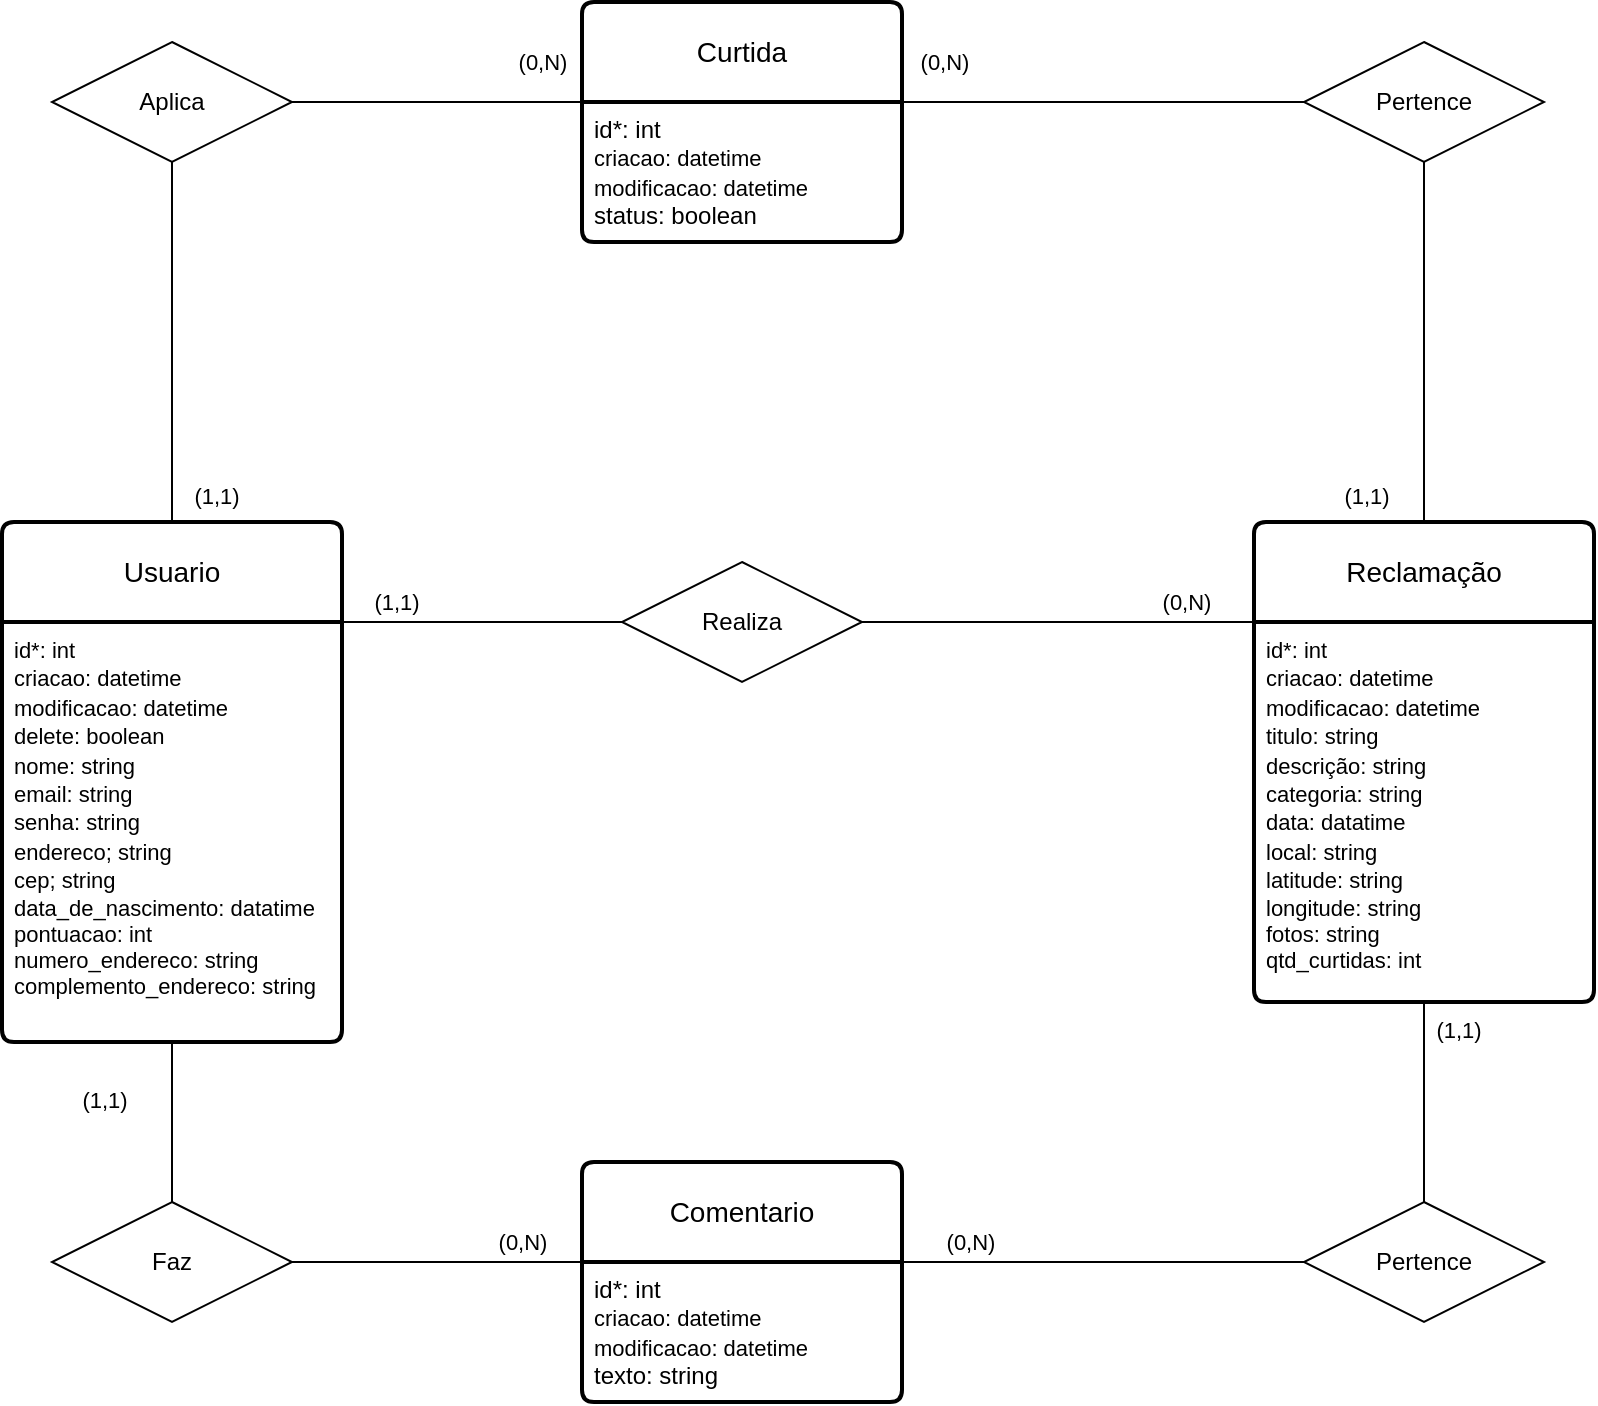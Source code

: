 <mxfile version="24.7.17">
  <diagram name="Página-1" id="tcGA_2cwVoti8EwLzGBZ">
    <mxGraphModel dx="1313" dy="653" grid="1" gridSize="10" guides="1" tooltips="1" connect="1" arrows="1" fold="1" page="1" pageScale="1" pageWidth="827" pageHeight="1169" math="0" shadow="0">
      <root>
        <mxCell id="0" />
        <mxCell id="1" parent="0" />
        <mxCell id="3aUmBBPRV2XwK3Gpy7tx-1" value="Usuario" style="swimlane;childLayout=stackLayout;horizontal=1;startSize=50;horizontalStack=0;rounded=1;fontSize=14;fontStyle=0;strokeWidth=2;resizeParent=0;resizeLast=1;shadow=0;dashed=0;align=center;arcSize=4;whiteSpace=wrap;html=1;" parent="1" vertex="1">
          <mxGeometry x="15" y="280" width="170" height="260" as="geometry" />
        </mxCell>
        <mxCell id="3aUmBBPRV2XwK3Gpy7tx-2" value="&lt;font style=&quot;font-size: 11px;&quot;&gt;id*: int&lt;/font&gt;&lt;div&gt;&lt;font style=&quot;font-size: 11px;&quot;&gt;criacao: datetime&lt;/font&gt;&lt;/div&gt;&lt;div&gt;&lt;font style=&quot;font-size: 11px;&quot;&gt;modificacao: datetime&lt;/font&gt;&lt;/div&gt;&lt;div&gt;&lt;font style=&quot;font-size: 11px;&quot;&gt;delete: boolean&lt;br&gt;nome: string&lt;br&gt;email: string&lt;br&gt;senha: string&lt;br&gt;endereco; string&lt;br&gt;cep; string&lt;br&gt;&lt;/font&gt;&lt;div style=&quot;font-size: 11px;&quot;&gt;&lt;font style=&quot;font-size: 11px;&quot;&gt;data_de_nascimento: datatime&lt;br&gt;pontuacao: int&lt;br&gt;&lt;/font&gt;numero_endereco: string&lt;/div&gt;&lt;/div&gt;&lt;div style=&quot;font-size: 11px;&quot;&gt;complemento_endereco: string&lt;/div&gt;" style="align=left;strokeColor=none;fillColor=none;spacingLeft=4;fontSize=12;verticalAlign=top;resizable=0;rotatable=0;part=1;html=1;" parent="3aUmBBPRV2XwK3Gpy7tx-1" vertex="1">
          <mxGeometry y="50" width="170" height="210" as="geometry" />
        </mxCell>
        <mxCell id="3aUmBBPRV2XwK3Gpy7tx-3" value="Reclamação" style="swimlane;childLayout=stackLayout;horizontal=1;startSize=50;horizontalStack=0;rounded=1;fontSize=14;fontStyle=0;strokeWidth=2;resizeParent=0;resizeLast=1;shadow=0;dashed=0;align=center;arcSize=4;whiteSpace=wrap;html=1;" parent="1" vertex="1">
          <mxGeometry x="641" y="280" width="170" height="240" as="geometry" />
        </mxCell>
        <mxCell id="3aUmBBPRV2XwK3Gpy7tx-4" value="&lt;font style=&quot;font-size: 11px;&quot;&gt;id*: int&lt;/font&gt;&lt;div&gt;&lt;font style=&quot;font-size: 11px;&quot;&gt;&lt;div style=&quot;font-size: 12px;&quot;&gt;&lt;font style=&quot;font-size: 11px;&quot;&gt;criacao: datetime&lt;/font&gt;&lt;/div&gt;&lt;div style=&quot;font-size: 12px;&quot;&gt;&lt;font style=&quot;font-size: 11px;&quot;&gt;modificacao: datetime&lt;/font&gt;&lt;/div&gt;titulo: string&lt;br&gt;descrição: string&lt;br&gt;categoria: string&lt;br&gt;data: datatime&lt;br&gt;local: string&lt;/font&gt;&lt;div&gt;&lt;span style=&quot;font-size: 11px; background-color: initial;&quot;&gt;latitude: string&lt;/span&gt;&lt;div style=&quot;font-size: 11px;&quot;&gt;&lt;font style=&quot;font-size: 11px;&quot;&gt;longitude: string&lt;br&gt;&lt;/font&gt;fotos: string&lt;/div&gt;&lt;div style=&quot;font-size: 11px;&quot;&gt;qtd_curtidas: int&lt;/div&gt;&lt;/div&gt;&lt;/div&gt;" style="align=left;strokeColor=none;fillColor=none;spacingLeft=4;fontSize=12;verticalAlign=top;resizable=0;rotatable=0;part=1;html=1;" parent="3aUmBBPRV2XwK3Gpy7tx-3" vertex="1">
          <mxGeometry y="50" width="170" height="190" as="geometry" />
        </mxCell>
        <mxCell id="3aUmBBPRV2XwK3Gpy7tx-5" value="Comentario" style="swimlane;childLayout=stackLayout;horizontal=1;startSize=50;horizontalStack=0;rounded=1;fontSize=14;fontStyle=0;strokeWidth=2;resizeParent=0;resizeLast=1;shadow=0;align=center;arcSize=4;whiteSpace=wrap;html=1;" parent="1" vertex="1">
          <mxGeometry x="305" y="600" width="160" height="120" as="geometry" />
        </mxCell>
        <mxCell id="3aUmBBPRV2XwK3Gpy7tx-6" value="&lt;div&gt;id*: int&lt;/div&gt;&lt;div&gt;&lt;div&gt;&lt;font style=&quot;font-size: 11px;&quot;&gt;criacao: datetime&lt;/font&gt;&lt;/div&gt;&lt;span style=&quot;font-size: 11px; background-color: initial;&quot;&gt;modificacao: datetime&lt;/span&gt;&lt;/div&gt;&lt;div&gt;&lt;span style=&quot;background-color: initial;&quot;&gt;texto: string&lt;/span&gt;&lt;/div&gt;" style="align=left;strokeColor=none;fillColor=none;spacingLeft=4;fontSize=12;verticalAlign=top;resizable=0;rotatable=0;part=1;html=1;" parent="3aUmBBPRV2XwK3Gpy7tx-5" vertex="1">
          <mxGeometry y="50" width="160" height="70" as="geometry" />
        </mxCell>
        <mxCell id="3aUmBBPRV2XwK3Gpy7tx-7" value="Curtida" style="swimlane;childLayout=stackLayout;horizontal=1;startSize=50;horizontalStack=0;rounded=1;fontSize=14;fontStyle=0;strokeWidth=2;resizeParent=0;resizeLast=1;shadow=0;align=center;arcSize=4;whiteSpace=wrap;html=1;" parent="1" vertex="1">
          <mxGeometry x="305" y="20" width="160" height="120" as="geometry" />
        </mxCell>
        <mxCell id="3aUmBBPRV2XwK3Gpy7tx-8" value="&lt;div&gt;id*: int&lt;/div&gt;&lt;div&gt;&lt;span style=&quot;font-size: 11px;&quot;&gt;criacao: datetime&lt;/span&gt;&lt;br&gt;&lt;/div&gt;&lt;div&gt;&lt;span style=&quot;font-size: 11px;&quot;&gt;modificacao: datetime&lt;/span&gt;&lt;span style=&quot;font-size: 11px;&quot;&gt;&lt;br&gt;&lt;/span&gt;&lt;/div&gt;status: boolean" style="align=left;strokeColor=none;fillColor=none;spacingLeft=4;fontSize=12;verticalAlign=top;resizable=0;rotatable=0;part=1;html=1;" parent="3aUmBBPRV2XwK3Gpy7tx-7" vertex="1">
          <mxGeometry y="50" width="160" height="70" as="geometry" />
        </mxCell>
        <mxCell id="3aUmBBPRV2XwK3Gpy7tx-9" style="edgeStyle=orthogonalEdgeStyle;rounded=0;orthogonalLoop=1;jettySize=auto;html=1;exitX=0.5;exitY=0;exitDx=0;exitDy=0;entryX=0.5;entryY=1;entryDx=0;entryDy=0;endArrow=none;endFill=0;" parent="1" source="3aUmBBPRV2XwK3Gpy7tx-1" target="3aUmBBPRV2XwK3Gpy7tx-28" edge="1">
          <mxGeometry relative="1" as="geometry">
            <mxPoint x="206" y="310" as="sourcePoint" />
          </mxGeometry>
        </mxCell>
        <mxCell id="3aUmBBPRV2XwK3Gpy7tx-10" style="rounded=0;orthogonalLoop=1;jettySize=auto;html=1;exitX=1;exitY=0.5;exitDx=0;exitDy=0;entryX=0;entryY=0;entryDx=0;entryDy=0;endArrow=none;endFill=0;" parent="1" source="3aUmBBPRV2XwK3Gpy7tx-12" target="3aUmBBPRV2XwK3Gpy7tx-4" edge="1">
          <mxGeometry relative="1" as="geometry">
            <mxPoint x="556" y="330" as="targetPoint" />
          </mxGeometry>
        </mxCell>
        <mxCell id="3aUmBBPRV2XwK3Gpy7tx-11" value="(0,N)" style="edgeLabel;html=1;align=center;verticalAlign=middle;resizable=0;points=[];" parent="3aUmBBPRV2XwK3Gpy7tx-10" vertex="1" connectable="0">
          <mxGeometry x="0.653" y="2" relative="1" as="geometry">
            <mxPoint y="-8" as="offset" />
          </mxGeometry>
        </mxCell>
        <mxCell id="3aUmBBPRV2XwK3Gpy7tx-12" value="Realiza" style="shape=rhombus;perimeter=rhombusPerimeter;whiteSpace=wrap;html=1;align=center;" parent="1" vertex="1">
          <mxGeometry x="325" y="300" width="120" height="60" as="geometry" />
        </mxCell>
        <mxCell id="3aUmBBPRV2XwK3Gpy7tx-13" value="" style="endArrow=none;html=1;rounded=0;exitX=1;exitY=0;exitDx=0;exitDy=0;entryX=0;entryY=0.5;entryDx=0;entryDy=0;" parent="1" source="3aUmBBPRV2XwK3Gpy7tx-2" target="3aUmBBPRV2XwK3Gpy7tx-12" edge="1">
          <mxGeometry relative="1" as="geometry">
            <mxPoint x="256" y="330" as="sourcePoint" />
            <mxPoint x="416" y="370" as="targetPoint" />
          </mxGeometry>
        </mxCell>
        <mxCell id="3aUmBBPRV2XwK3Gpy7tx-14" value="(1,1)" style="edgeLabel;html=1;align=center;verticalAlign=middle;resizable=0;points=[];" parent="3aUmBBPRV2XwK3Gpy7tx-13" vertex="1" connectable="0">
          <mxGeometry x="-0.619" y="-1" relative="1" as="geometry">
            <mxPoint y="-11" as="offset" />
          </mxGeometry>
        </mxCell>
        <mxCell id="3aUmBBPRV2XwK3Gpy7tx-15" style="edgeStyle=orthogonalEdgeStyle;rounded=0;orthogonalLoop=1;jettySize=auto;html=1;exitX=0;exitY=0;exitDx=0;exitDy=0;entryX=1;entryY=0.5;entryDx=0;entryDy=0;endArrow=none;endFill=0;" parent="1" source="3aUmBBPRV2XwK3Gpy7tx-6" target="3aUmBBPRV2XwK3Gpy7tx-21" edge="1">
          <mxGeometry relative="1" as="geometry">
            <mxPoint x="336" y="650" as="sourcePoint" />
            <Array as="points">
              <mxPoint x="296" y="650" />
            </Array>
          </mxGeometry>
        </mxCell>
        <mxCell id="3aUmBBPRV2XwK3Gpy7tx-16" value="(0,N)" style="edgeLabel;html=1;align=center;verticalAlign=middle;resizable=0;points=[];" parent="3aUmBBPRV2XwK3Gpy7tx-15" vertex="1" connectable="0">
          <mxGeometry x="-0.7" y="-1" relative="1" as="geometry">
            <mxPoint x="-8" y="-9" as="offset" />
          </mxGeometry>
        </mxCell>
        <mxCell id="3aUmBBPRV2XwK3Gpy7tx-17" style="edgeStyle=orthogonalEdgeStyle;rounded=0;orthogonalLoop=1;jettySize=auto;html=1;exitX=1;exitY=0;exitDx=0;exitDy=0;entryX=0;entryY=0.5;entryDx=0;entryDy=0;endArrow=none;endFill=0;" parent="1" source="3aUmBBPRV2XwK3Gpy7tx-8" target="3aUmBBPRV2XwK3Gpy7tx-30" edge="1">
          <mxGeometry relative="1" as="geometry">
            <mxPoint x="446" y="190" as="sourcePoint" />
            <Array as="points">
              <mxPoint x="666" y="70" />
            </Array>
          </mxGeometry>
        </mxCell>
        <mxCell id="3aUmBBPRV2XwK3Gpy7tx-18" value="(0,N)" style="edgeLabel;html=1;align=center;verticalAlign=middle;resizable=0;points=[];" parent="3aUmBBPRV2XwK3Gpy7tx-17" vertex="1" connectable="0">
          <mxGeometry x="-0.42" y="-2" relative="1" as="geometry">
            <mxPoint x="-38" y="-22" as="offset" />
          </mxGeometry>
        </mxCell>
        <mxCell id="3aUmBBPRV2XwK3Gpy7tx-19" style="edgeStyle=orthogonalEdgeStyle;rounded=0;orthogonalLoop=1;jettySize=auto;html=1;exitX=0.5;exitY=0;exitDx=0;exitDy=0;entryX=0.5;entryY=1;entryDx=0;entryDy=0;endArrow=none;endFill=0;" parent="1" source="3aUmBBPRV2XwK3Gpy7tx-21" target="3aUmBBPRV2XwK3Gpy7tx-2" edge="1">
          <mxGeometry relative="1" as="geometry">
            <mxPoint x="206" y="350" as="targetPoint" />
          </mxGeometry>
        </mxCell>
        <mxCell id="3aUmBBPRV2XwK3Gpy7tx-20" value="(1,1)" style="edgeLabel;html=1;align=center;verticalAlign=middle;resizable=0;points=[];" parent="3aUmBBPRV2XwK3Gpy7tx-19" vertex="1" connectable="0">
          <mxGeometry x="0.625" y="2" relative="1" as="geometry">
            <mxPoint x="-32" y="14" as="offset" />
          </mxGeometry>
        </mxCell>
        <mxCell id="3aUmBBPRV2XwK3Gpy7tx-21" value="Faz" style="shape=rhombus;perimeter=rhombusPerimeter;whiteSpace=wrap;html=1;align=center;" parent="1" vertex="1">
          <mxGeometry x="40" y="620" width="120" height="60" as="geometry" />
        </mxCell>
        <mxCell id="3aUmBBPRV2XwK3Gpy7tx-22" style="edgeStyle=orthogonalEdgeStyle;rounded=0;orthogonalLoop=1;jettySize=auto;html=1;exitX=0.5;exitY=0;exitDx=0;exitDy=0;entryX=0.5;entryY=1;entryDx=0;entryDy=0;endArrow=none;endFill=0;" parent="1" source="3aUmBBPRV2XwK3Gpy7tx-26" target="3aUmBBPRV2XwK3Gpy7tx-4" edge="1">
          <mxGeometry relative="1" as="geometry">
            <mxPoint x="606" y="350" as="targetPoint" />
          </mxGeometry>
        </mxCell>
        <mxCell id="3aUmBBPRV2XwK3Gpy7tx-23" value="(1,1)" style="edgeLabel;html=1;align=center;verticalAlign=middle;resizable=0;points=[];" parent="3aUmBBPRV2XwK3Gpy7tx-22" vertex="1" connectable="0">
          <mxGeometry x="0.575" y="1" relative="1" as="geometry">
            <mxPoint x="18" y="-7" as="offset" />
          </mxGeometry>
        </mxCell>
        <mxCell id="3aUmBBPRV2XwK3Gpy7tx-24" style="edgeStyle=orthogonalEdgeStyle;rounded=0;orthogonalLoop=1;jettySize=auto;html=1;exitX=0;exitY=0.5;exitDx=0;exitDy=0;entryX=1;entryY=0;entryDx=0;entryDy=0;endArrow=none;endFill=0;" parent="1" source="3aUmBBPRV2XwK3Gpy7tx-26" target="3aUmBBPRV2XwK3Gpy7tx-6" edge="1">
          <mxGeometry relative="1" as="geometry">
            <Array as="points">
              <mxPoint x="525" y="650" />
              <mxPoint x="525" y="650" />
            </Array>
            <mxPoint x="436" y="650" as="targetPoint" />
          </mxGeometry>
        </mxCell>
        <mxCell id="3aUmBBPRV2XwK3Gpy7tx-25" value="(0,N)" style="edgeLabel;html=1;align=center;verticalAlign=middle;resizable=0;points=[];" parent="3aUmBBPRV2XwK3Gpy7tx-24" vertex="1" connectable="0">
          <mxGeometry x="0.66" y="-1" relative="1" as="geometry">
            <mxPoint y="-9" as="offset" />
          </mxGeometry>
        </mxCell>
        <mxCell id="3aUmBBPRV2XwK3Gpy7tx-26" value="Pertence" style="shape=rhombus;perimeter=rhombusPerimeter;whiteSpace=wrap;html=1;align=center;" parent="1" vertex="1">
          <mxGeometry x="666" y="620" width="120" height="60" as="geometry" />
        </mxCell>
        <mxCell id="3aUmBBPRV2XwK3Gpy7tx-27" style="edgeStyle=orthogonalEdgeStyle;rounded=0;orthogonalLoop=1;jettySize=auto;html=1;exitX=1;exitY=0.5;exitDx=0;exitDy=0;entryX=0;entryY=0;entryDx=0;entryDy=0;endArrow=none;endFill=0;" parent="1" source="3aUmBBPRV2XwK3Gpy7tx-28" target="3aUmBBPRV2XwK3Gpy7tx-8" edge="1">
          <mxGeometry relative="1" as="geometry">
            <mxPoint x="346" y="190" as="targetPoint" />
            <Array as="points">
              <mxPoint x="285" y="70" />
              <mxPoint x="285" y="70" />
            </Array>
          </mxGeometry>
        </mxCell>
        <mxCell id="3aUmBBPRV2XwK3Gpy7tx-28" value="Aplica" style="shape=rhombus;perimeter=rhombusPerimeter;whiteSpace=wrap;html=1;align=center;" parent="1" vertex="1">
          <mxGeometry x="40" y="40" width="120" height="60" as="geometry" />
        </mxCell>
        <mxCell id="3aUmBBPRV2XwK3Gpy7tx-29" style="edgeStyle=orthogonalEdgeStyle;rounded=0;orthogonalLoop=1;jettySize=auto;html=1;exitX=0.5;exitY=1;exitDx=0;exitDy=0;entryX=0.5;entryY=0;entryDx=0;entryDy=0;endArrow=none;endFill=0;" parent="1" source="3aUmBBPRV2XwK3Gpy7tx-30" target="3aUmBBPRV2XwK3Gpy7tx-3" edge="1">
          <mxGeometry relative="1" as="geometry">
            <mxPoint x="606" y="310" as="targetPoint" />
          </mxGeometry>
        </mxCell>
        <mxCell id="3aUmBBPRV2XwK3Gpy7tx-30" value="Pertence" style="shape=rhombus;perimeter=rhombusPerimeter;whiteSpace=wrap;html=1;align=center;" parent="1" vertex="1">
          <mxGeometry x="666" y="40" width="120" height="60" as="geometry" />
        </mxCell>
        <mxCell id="3aUmBBPRV2XwK3Gpy7tx-31" value="(1,1)" style="edgeLabel;html=1;align=center;verticalAlign=middle;resizable=0;points=[];" parent="1" vertex="1" connectable="0">
          <mxGeometry x="701" y="320" as="geometry">
            <mxPoint x="-4" y="-53" as="offset" />
          </mxGeometry>
        </mxCell>
        <mxCell id="3aUmBBPRV2XwK3Gpy7tx-32" value="(1,1)" style="edgeLabel;html=1;align=center;verticalAlign=middle;resizable=0;points=[];" parent="1" vertex="1" connectable="0">
          <mxGeometry x="126" y="320" as="geometry">
            <mxPoint x="-4" y="-53" as="offset" />
          </mxGeometry>
        </mxCell>
        <mxCell id="3aUmBBPRV2XwK3Gpy7tx-33" value="(0,N)" style="edgeLabel;html=1;align=center;verticalAlign=middle;resizable=0;points=[];" parent="1" vertex="1" connectable="0">
          <mxGeometry x="285" y="50" as="geometry" />
        </mxCell>
      </root>
    </mxGraphModel>
  </diagram>
</mxfile>
